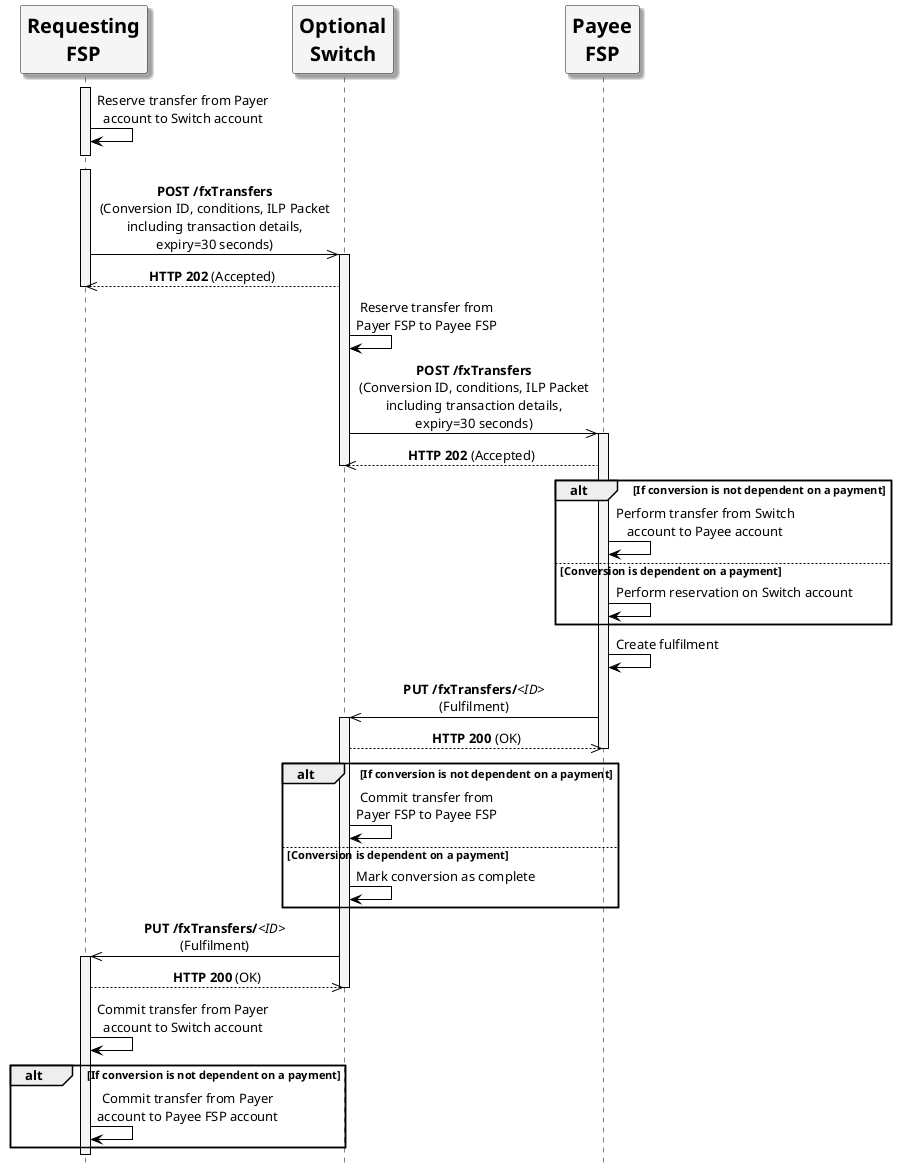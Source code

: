 /'*****
License
--------------
Copyright © 2017 Bill & Melinda Gates Foundation
The Mojaloop files are made available by the Bill & Melinda Gates Foundation under the Apache License, Version 2.0 (the "License") and you may not use these files except in compliance with the License. You may obtain a copy of the License at
http://www.apache.org/licenses/LICENSE-2.0
Unless required by applicable law or agreed to in writing, the Mojaloop files are distributed on an "AS IS" BASIS, WITHOUT WARRANTIES OR CONDITIONS OF ANY KIND, either express or implied. See the License for the specific language governing permissions and limitations under the License.
Contributors
--------------
This is the official list of the Mojaloop project contributors for this file.
Names of the original copyright holders (individuals or organizations)
should be listed with a '*' in the first column. People who have
contributed from an organization can be listed under the organization
that actually holds the copyright for their contributions (see the
Gates Foundation organization for an example). Those individuals should have
their names indented and be marked with a '-'. Email address can be added
optionally within square brackets <email>.
* Gates Foundation

- Name Surname <name.surname@gatesfoundation.com>
--------------
******'/

@startuml

' define actor image
sprite $actor [25x48/16] {
  0000000000010000000000000
  0000000006CAC910000000000
  0000000095101292000000000
  0000000651000119000000000
  0000000B10000018400000000
  0000001A10000016600000000
  0000000B10000017510000000
  000000083100001A210000000
  0000000191000176110000000
  000000003A866A61100000000
  0000000000466211100000000
  0003333333334443333310000
  0088888888888888888892000
  0821111111111111111118200
  8311111111111111111111A00
  A111111111111111111111A20
  A111111111111111111111A20
  A111111111111111111111A20
  A111111111111111111111A20
  A111111111111111111111A20
  A111111111111111111111A20
  A111111111111111111111A20
  A111111111111111111111A20
  A111551111111111138111A20
  A111661111111111139111A20
  A211661111111111139111A20
  A211661111111111139111A20
  A211661111161111139111A20
  A2116611111A2111139111A20
  A2116611111A2111139111A20
  A2116611111A2111139111A20
  A7669611111A211113A666B20
  36669611111A211113A666610
  00016611111A2111139111110
  00006611111A2111139100000
  00006611111A2111139100000
  00006611111A2111139100000
  00006611111A2111139100000
  00006611111A2111139100000
  00006611111A2111139100000
  00006611111A2111139100000
  00006611111A2111139100000
  00006611111A2111139100000
  00006611111A2111139100000
  00006966666B7666679100000
  0000266666666666664100000
  0000000111111111111100000
  0000000000000000000000000
}

' declaring skinparam
skinparam sequenceMessageAlign center
skinparam shadowing false
skinparam defaultFontName Verdana
skinparam monochrome true
skinparam SequenceLifeLineBackgroundColor WhiteSmoke
skinparam SequenceLifeLineBorderColor Black
skinparam ActorFontStyle Bold
skinparam ActorFontSize 20
skinparam ParticipantFontStyle Bold
skinparam ParticipantFontSize 20
skinparam ParticipantBackgroundColor WhiteSmoke
skinparam ArrowColor Black

skinparam actor {
  Bordercolor none
  Backgroundcolor none
  shadowing false
}

skinparam participant {
  shadowing true
}

hide footbox

' declare title
' title How to use the POST /fxTransfers service

' Actor Keys:
' participant - Requesting FSP, FXP and Switch

' declare actors
participant "Requesting\nFSP" as FSP
participant "Optional\nSwitch" as Switch
participant "Payee\nFSP" as FXP

' start flow
activate FSP
FSP -> FSP: Reserve transfer from Payer\naccount to Switch account
FSP -[hidden]> Switch
deactivate FSP
FSP -[hidden]> Switch
activate FSP
FSP ->> Switch: **POST /fxTransfers**\n(Conversion ID, conditions, ILP Packet\nincluding transaction details,\nexpiry=30 seconds)
activate Switch
FSP <<-- Switch: **HTTP 202** (Accepted)
deactivate FSP
Switch -> Switch: Reserve transfer from\nPayer FSP to Payee FSP
Switch ->> FXP: **POST /fxTransfers**\n(Conversion ID, conditions, ILP Packet\nincluding transaction details,\nexpiry=30 seconds)
activate FXP
Switch <<-- FXP: **HTTP 202** (Accepted)
deactivate Switch
alt If conversion is not dependent on a payment
  FXP -> FXP: Perform transfer from Switch\naccount to Payee account
else Conversion is dependent on a payment
  FXP ->FXP: Perform reservation on Switch account
end
FXP -> FXP: Create fulfilment
Switch <<- FXP: **PUT /fxTransfers/**<i><ID></i>\n(Fulfilment)
activate Switch
Switch -->> FXP: **HTTP 200** (OK)
deactivate FXP
alt If conversion is not dependent on a payment
  Switch -> Switch: Commit transfer from\nPayer FSP to Payee FSP
else Conversion is dependent on a payment
  Switch -> Switch: Mark conversion as complete
end

FSP <<- Switch: **PUT /fxTransfers/**<i><ID></i>\n(Fulfilment)
activate FSP
FSP -->> Switch: **HTTP 200** (OK)
deactivate Switch
FSP -> FSP: Commit transfer from Payer\naccount to Switch account
alt If conversion is not dependent on a payment
  FSP -> FSP: Commit transfer from Payer\naccount to Payee FSP account
end
deactivate FSP
@enduml
